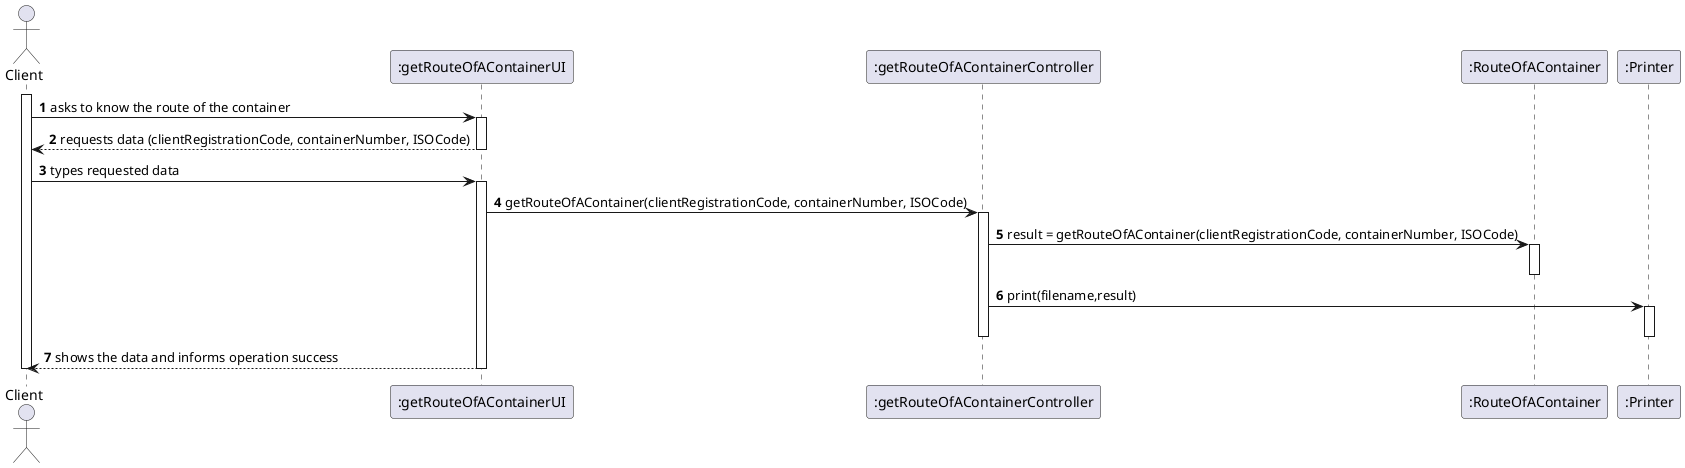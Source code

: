 @startuml
'https://plantuml.com/sequence-diagram

autonumber
actor "Client" as C
participant ":getRouteOfAContainerUI" as RCUI
participant ":getRouteOfAContainerController" as RCC
participant ":RouteOfAContainer" as RC
participant ":Printer" as P

activate C
C -> RCUI: asks to know the route of the container
activate RCUI
RCUI --> C: requests data (clientRegistrationCode, containerNumber, ISOCode)
deactivate RCUI

C -> RCUI: types requested data
activate RCUI
RCUI -> RCC : getRouteOfAContainer(clientRegistrationCode, containerNumber, ISOCode)
activate RCC
RCC -> RC : result = getRouteOfAContainer(clientRegistrationCode, containerNumber, ISOCode)
activate RC
deactivate RC
RCC -> P : print(filename,result)
activate P
deactivate P
deactivate RCC
RCUI --> C : shows the data and informs operation success
deactivate RCC
deactivate RCUI
deactivate C
@enduml